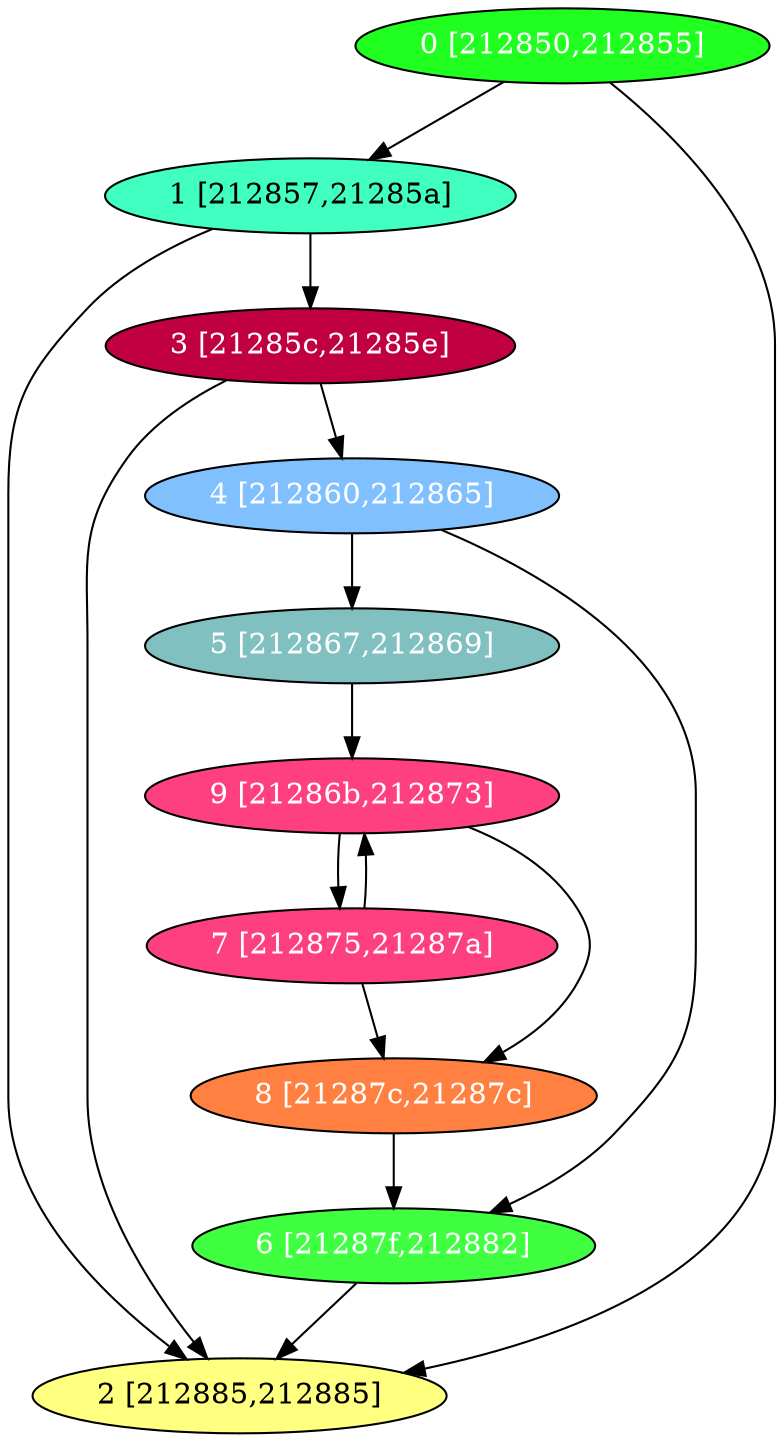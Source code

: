 diGraph libnss3{
	libnss3_0  [style=filled fillcolor="#20FF20" fontcolor="#ffffff" shape=oval label="0 [212850,212855]"]
	libnss3_1  [style=filled fillcolor="#40FFC0" fontcolor="#000000" shape=oval label="1 [212857,21285a]"]
	libnss3_2  [style=filled fillcolor="#FFFF80" fontcolor="#000000" shape=oval label="2 [212885,212885]"]
	libnss3_3  [style=filled fillcolor="#C00040" fontcolor="#ffffff" shape=oval label="3 [21285c,21285e]"]
	libnss3_4  [style=filled fillcolor="#80C0FF" fontcolor="#ffffff" shape=oval label="4 [212860,212865]"]
	libnss3_5  [style=filled fillcolor="#80C0C0" fontcolor="#ffffff" shape=oval label="5 [212867,212869]"]
	libnss3_6  [style=filled fillcolor="#40FF40" fontcolor="#ffffff" shape=oval label="6 [21287f,212882]"]
	libnss3_7  [style=filled fillcolor="#FF4080" fontcolor="#ffffff" shape=oval label="7 [212875,21287a]"]
	libnss3_8  [style=filled fillcolor="#FF8040" fontcolor="#ffffff" shape=oval label="8 [21287c,21287c]"]
	libnss3_9  [style=filled fillcolor="#FF4080" fontcolor="#ffffff" shape=oval label="9 [21286b,212873]"]

	libnss3_0 -> libnss3_1
	libnss3_0 -> libnss3_2
	libnss3_1 -> libnss3_2
	libnss3_1 -> libnss3_3
	libnss3_3 -> libnss3_2
	libnss3_3 -> libnss3_4
	libnss3_4 -> libnss3_5
	libnss3_4 -> libnss3_6
	libnss3_5 -> libnss3_9
	libnss3_6 -> libnss3_2
	libnss3_7 -> libnss3_8
	libnss3_7 -> libnss3_9
	libnss3_8 -> libnss3_6
	libnss3_9 -> libnss3_7
	libnss3_9 -> libnss3_8
}